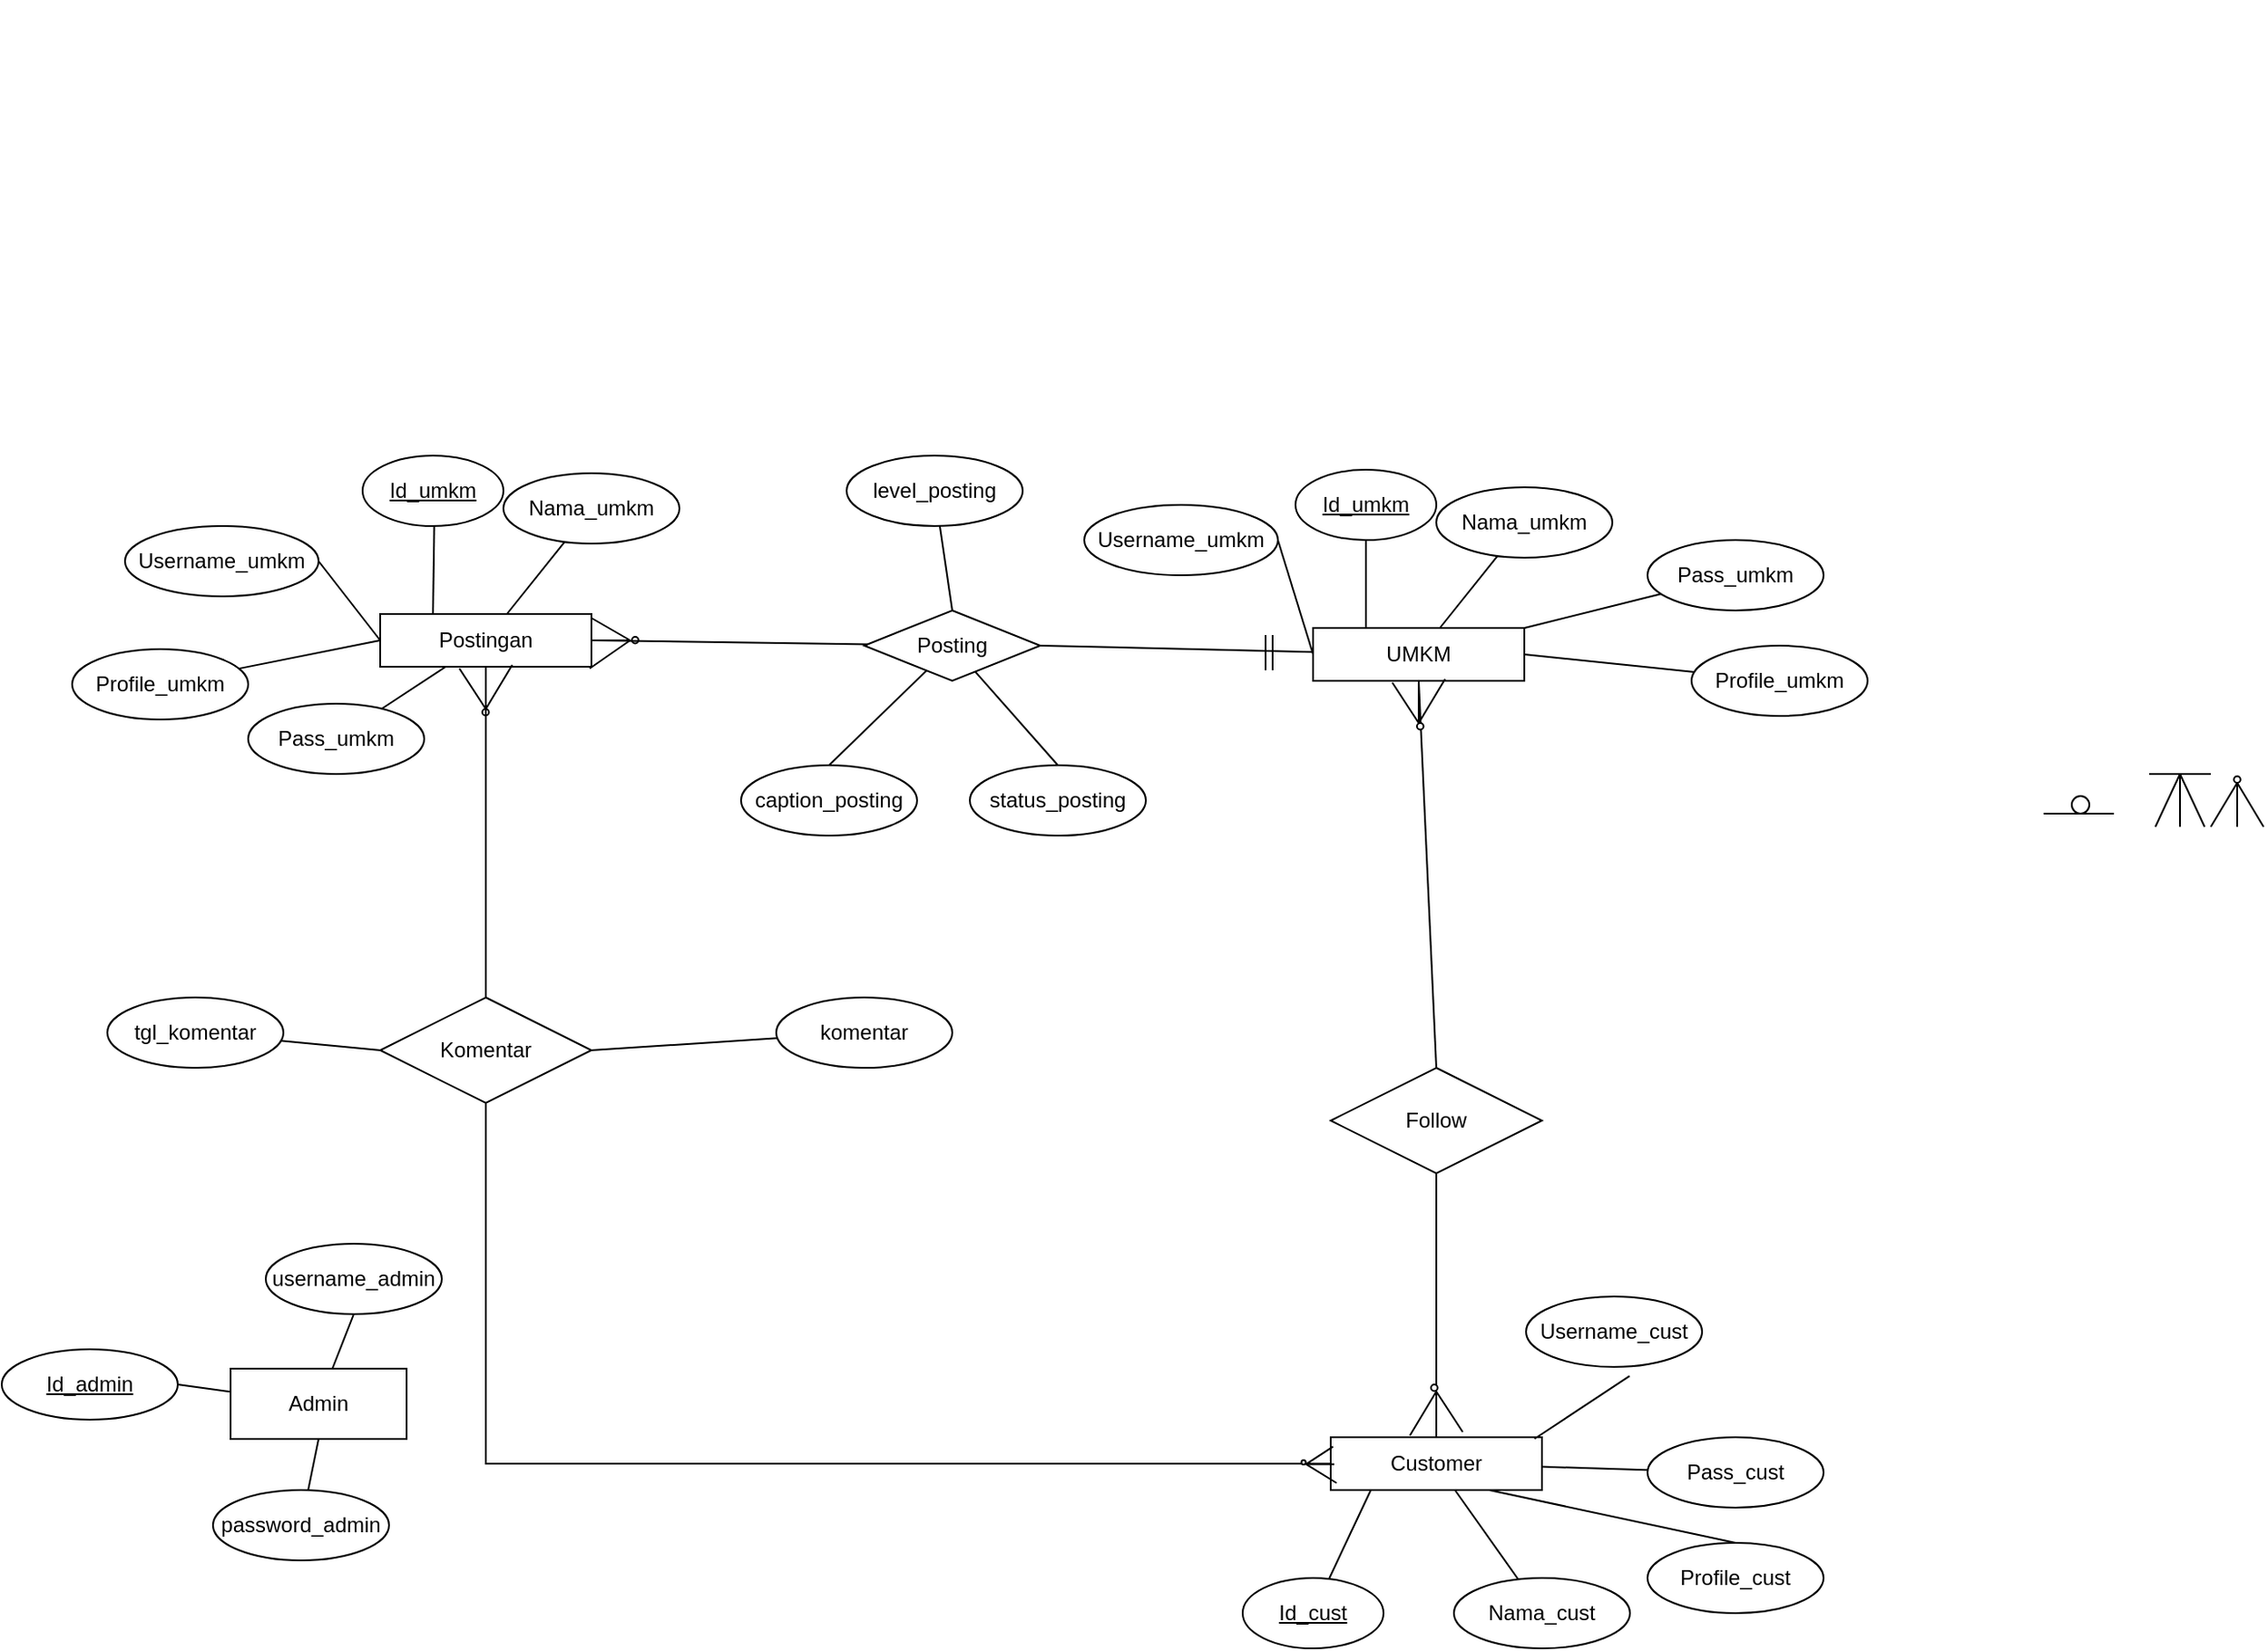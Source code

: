 <mxfile version="13.10.4" type="device"><diagram id="WHXBtk32dAP-_p8fs9ui" name="Page-1"><mxGraphModel dx="2676" dy="1913" grid="1" gridSize="10" guides="1" tooltips="1" connect="1" arrows="1" fold="1" page="1" pageScale="1" pageWidth="850" pageHeight="1100" math="0" shadow="0"><root><mxCell id="0"/><mxCell id="1" parent="0"/><mxCell id="TPaKA5uMWDQWbuIJM4RF-1" value="Customer" style="rounded=0;whiteSpace=wrap;html=1;" vertex="1" parent="1"><mxGeometry x="235" y="650" width="120" height="30" as="geometry"/></mxCell><mxCell id="TPaKA5uMWDQWbuIJM4RF-12" style="edgeStyle=none;rounded=0;orthogonalLoop=1;jettySize=auto;html=1;entryX=0.19;entryY=1;entryDx=0;entryDy=0;entryPerimeter=0;endArrow=none;endFill=0;" edge="1" parent="1" source="TPaKA5uMWDQWbuIJM4RF-2" target="TPaKA5uMWDQWbuIJM4RF-1"><mxGeometry relative="1" as="geometry"/></mxCell><mxCell id="TPaKA5uMWDQWbuIJM4RF-2" value="Id_cust" style="ellipse;whiteSpace=wrap;html=1;align=center;fontStyle=4;" vertex="1" parent="1"><mxGeometry x="185" y="730" width="80" height="40" as="geometry"/></mxCell><mxCell id="TPaKA5uMWDQWbuIJM4RF-13" style="edgeStyle=none;rounded=0;orthogonalLoop=1;jettySize=auto;html=1;endArrow=none;endFill=0;" edge="1" parent="1" source="TPaKA5uMWDQWbuIJM4RF-4" target="TPaKA5uMWDQWbuIJM4RF-1"><mxGeometry relative="1" as="geometry"/></mxCell><mxCell id="TPaKA5uMWDQWbuIJM4RF-4" value="Nama_cust" style="ellipse;whiteSpace=wrap;html=1;align=center;" vertex="1" parent="1"><mxGeometry x="305" y="730" width="100" height="40" as="geometry"/></mxCell><mxCell id="TPaKA5uMWDQWbuIJM4RF-15" style="edgeStyle=none;rounded=0;orthogonalLoop=1;jettySize=auto;html=1;exitX=0.5;exitY=0;exitDx=0;exitDy=0;entryX=0.75;entryY=1;entryDx=0;entryDy=0;endArrow=none;endFill=0;" edge="1" parent="1" source="TPaKA5uMWDQWbuIJM4RF-6" target="TPaKA5uMWDQWbuIJM4RF-1"><mxGeometry relative="1" as="geometry"/></mxCell><mxCell id="TPaKA5uMWDQWbuIJM4RF-6" value="Profile_cust" style="ellipse;whiteSpace=wrap;html=1;align=center;" vertex="1" parent="1"><mxGeometry x="415" y="710" width="100" height="40" as="geometry"/></mxCell><mxCell id="TPaKA5uMWDQWbuIJM4RF-16" style="edgeStyle=none;rounded=0;orthogonalLoop=1;jettySize=auto;html=1;endArrow=none;endFill=0;" edge="1" parent="1" source="TPaKA5uMWDQWbuIJM4RF-7" target="TPaKA5uMWDQWbuIJM4RF-1"><mxGeometry relative="1" as="geometry"/></mxCell><mxCell id="TPaKA5uMWDQWbuIJM4RF-7" value="Pass_cust" style="ellipse;whiteSpace=wrap;html=1;align=center;" vertex="1" parent="1"><mxGeometry x="415" y="650" width="100" height="40" as="geometry"/></mxCell><mxCell id="TPaKA5uMWDQWbuIJM4RF-11" style="rounded=0;orthogonalLoop=1;jettySize=auto;html=1;exitX=0.588;exitY=1.13;exitDx=0;exitDy=0;entryX=0.965;entryY=0.029;entryDx=0;entryDy=0;endArrow=none;endFill=0;exitPerimeter=0;entryPerimeter=0;" edge="1" parent="1" source="TPaKA5uMWDQWbuIJM4RF-8" target="TPaKA5uMWDQWbuIJM4RF-1"><mxGeometry relative="1" as="geometry"/></mxCell><mxCell id="TPaKA5uMWDQWbuIJM4RF-8" value="Username_cust" style="ellipse;whiteSpace=wrap;html=1;align=center;" vertex="1" parent="1"><mxGeometry x="346" y="570" width="100" height="40" as="geometry"/></mxCell><mxCell id="TPaKA5uMWDQWbuIJM4RF-21" value="UMKM" style="rounded=0;whiteSpace=wrap;html=1;" vertex="1" parent="1"><mxGeometry x="225" y="190" width="120" height="30" as="geometry"/></mxCell><mxCell id="TPaKA5uMWDQWbuIJM4RF-22" style="edgeStyle=none;rounded=0;orthogonalLoop=1;jettySize=auto;html=1;entryX=0.25;entryY=0;entryDx=0;entryDy=0;endArrow=none;endFill=0;" edge="1" parent="1" source="TPaKA5uMWDQWbuIJM4RF-23" target="TPaKA5uMWDQWbuIJM4RF-21"><mxGeometry relative="1" as="geometry"/></mxCell><mxCell id="TPaKA5uMWDQWbuIJM4RF-23" value="Id_umkm" style="ellipse;whiteSpace=wrap;html=1;align=center;fontStyle=4;" vertex="1" parent="1"><mxGeometry x="215" y="100" width="80" height="40" as="geometry"/></mxCell><mxCell id="TPaKA5uMWDQWbuIJM4RF-24" style="edgeStyle=none;rounded=0;orthogonalLoop=1;jettySize=auto;html=1;endArrow=none;endFill=0;" edge="1" parent="1" source="TPaKA5uMWDQWbuIJM4RF-25" target="TPaKA5uMWDQWbuIJM4RF-21"><mxGeometry relative="1" as="geometry"/></mxCell><mxCell id="TPaKA5uMWDQWbuIJM4RF-25" value="Nama_umkm" style="ellipse;whiteSpace=wrap;html=1;align=center;" vertex="1" parent="1"><mxGeometry x="295" y="110" width="100" height="40" as="geometry"/></mxCell><mxCell id="TPaKA5uMWDQWbuIJM4RF-26" style="edgeStyle=none;rounded=0;orthogonalLoop=1;jettySize=auto;html=1;entryX=1;entryY=0.5;entryDx=0;entryDy=0;endArrow=none;endFill=0;" edge="1" parent="1" source="TPaKA5uMWDQWbuIJM4RF-27" target="TPaKA5uMWDQWbuIJM4RF-21"><mxGeometry relative="1" as="geometry"/></mxCell><mxCell id="TPaKA5uMWDQWbuIJM4RF-27" value="Profile_umkm" style="ellipse;whiteSpace=wrap;html=1;align=center;" vertex="1" parent="1"><mxGeometry x="440" y="200" width="100" height="40" as="geometry"/></mxCell><mxCell id="TPaKA5uMWDQWbuIJM4RF-28" style="edgeStyle=none;rounded=0;orthogonalLoop=1;jettySize=auto;html=1;endArrow=none;endFill=0;" edge="1" parent="1" source="TPaKA5uMWDQWbuIJM4RF-29" target="TPaKA5uMWDQWbuIJM4RF-21"><mxGeometry relative="1" as="geometry"/></mxCell><mxCell id="TPaKA5uMWDQWbuIJM4RF-29" value="Pass_umkm" style="ellipse;whiteSpace=wrap;html=1;align=center;" vertex="1" parent="1"><mxGeometry x="415" y="140" width="100" height="40" as="geometry"/></mxCell><mxCell id="TPaKA5uMWDQWbuIJM4RF-30" style="rounded=0;orthogonalLoop=1;jettySize=auto;html=1;exitX=1;exitY=0.5;exitDx=0;exitDy=0;entryX=0;entryY=0.5;entryDx=0;entryDy=0;endArrow=none;endFill=0;" edge="1" parent="1" source="TPaKA5uMWDQWbuIJM4RF-31" target="TPaKA5uMWDQWbuIJM4RF-21"><mxGeometry relative="1" as="geometry"/></mxCell><mxCell id="TPaKA5uMWDQWbuIJM4RF-31" value="Username_umkm" style="ellipse;whiteSpace=wrap;html=1;align=center;" vertex="1" parent="1"><mxGeometry x="95" y="120" width="110" height="40" as="geometry"/></mxCell><mxCell id="TPaKA5uMWDQWbuIJM4RF-38" style="edgeStyle=none;rounded=0;orthogonalLoop=1;jettySize=auto;html=1;exitX=0.5;exitY=1;exitDx=0;exitDy=0;endArrow=none;endFill=0;" edge="1" parent="1" target="TPaKA5uMWDQWbuIJM4RF-1"><mxGeometry relative="1" as="geometry"><mxPoint x="265" y="650.0" as="sourcePoint"/></mxGeometry></mxCell><mxCell id="TPaKA5uMWDQWbuIJM4RF-39" style="edgeStyle=none;rounded=0;orthogonalLoop=1;jettySize=auto;html=1;exitX=0.5;exitY=0;exitDx=0;exitDy=0;entryX=0.5;entryY=1;entryDx=0;entryDy=0;endArrow=none;endFill=0;" edge="1" parent="1" source="TPaKA5uMWDQWbuIJM4RF-36" target="TPaKA5uMWDQWbuIJM4RF-21"><mxGeometry relative="1" as="geometry"/></mxCell><mxCell id="TPaKA5uMWDQWbuIJM4RF-36" value="Follow" style="shape=rhombus;perimeter=rhombusPerimeter;whiteSpace=wrap;html=1;align=center;" vertex="1" parent="1"><mxGeometry x="235" y="440" width="120" height="60" as="geometry"/></mxCell><mxCell id="TPaKA5uMWDQWbuIJM4RF-41" style="edgeStyle=none;rounded=0;orthogonalLoop=1;jettySize=auto;html=1;exitX=0.5;exitY=1;exitDx=0;exitDy=0;endArrow=none;endFill=0;entryX=0.5;entryY=0;entryDx=0;entryDy=0;" edge="1" parent="1" source="TPaKA5uMWDQWbuIJM4RF-36" target="TPaKA5uMWDQWbuIJM4RF-1"><mxGeometry relative="1" as="geometry"><mxPoint x="370" y="490" as="sourcePoint"/><mxPoint x="445.472" y="740.0" as="targetPoint"/></mxGeometry></mxCell><mxCell id="TPaKA5uMWDQWbuIJM4RF-48" value="" style="group" vertex="1" connectable="0" parent="1"><mxGeometry x="700" y="273" width="35" height="30" as="geometry"/></mxCell><mxCell id="TPaKA5uMWDQWbuIJM4RF-44" value="" style="endArrow=none;html=1;" edge="1" parent="TPaKA5uMWDQWbuIJM4RF-48"><mxGeometry width="50" height="50" relative="1" as="geometry"><mxPoint x="3.5" y="30" as="sourcePoint"/><mxPoint x="17.5" as="targetPoint"/></mxGeometry></mxCell><mxCell id="TPaKA5uMWDQWbuIJM4RF-45" value="" style="endArrow=none;html=1;" edge="1" parent="TPaKA5uMWDQWbuIJM4RF-48"><mxGeometry width="50" height="50" relative="1" as="geometry"><mxPoint x="17.5" y="30" as="sourcePoint"/><mxPoint x="17.5" as="targetPoint"/></mxGeometry></mxCell><mxCell id="TPaKA5uMWDQWbuIJM4RF-46" value="" style="endArrow=none;html=1;" edge="1" parent="TPaKA5uMWDQWbuIJM4RF-48"><mxGeometry width="50" height="50" relative="1" as="geometry"><mxPoint x="31.5" y="30" as="sourcePoint"/><mxPoint x="17.5" as="targetPoint"/></mxGeometry></mxCell><mxCell id="TPaKA5uMWDQWbuIJM4RF-47" value="" style="endArrow=none;html=1;" edge="1" parent="TPaKA5uMWDQWbuIJM4RF-48"><mxGeometry width="50" height="50" relative="1" as="geometry"><mxPoint as="sourcePoint"/><mxPoint x="35" as="targetPoint"/></mxGeometry></mxCell><mxCell id="TPaKA5uMWDQWbuIJM4RF-52" value="" style="group" vertex="1" connectable="0" parent="1"><mxGeometry x="640" y="285.5" width="40" height="10" as="geometry"/></mxCell><mxCell id="TPaKA5uMWDQWbuIJM4RF-62" value="" style="group" vertex="1" connectable="0" parent="TPaKA5uMWDQWbuIJM4RF-52"><mxGeometry width="40" height="10" as="geometry"/></mxCell><mxCell id="TPaKA5uMWDQWbuIJM4RF-49" value="" style="endArrow=none;html=1;" edge="1" parent="TPaKA5uMWDQWbuIJM4RF-62"><mxGeometry width="50" height="50" relative="1" as="geometry"><mxPoint y="10" as="sourcePoint"/><mxPoint x="40" y="10" as="targetPoint"/></mxGeometry></mxCell><mxCell id="TPaKA5uMWDQWbuIJM4RF-51" value="" style="ellipse;whiteSpace=wrap;html=1;aspect=fixed;" vertex="1" parent="TPaKA5uMWDQWbuIJM4RF-62"><mxGeometry x="16" width="10" height="10" as="geometry"/></mxCell><mxCell id="TPaKA5uMWDQWbuIJM4RF-59" value="" style="group" vertex="1" connectable="0" parent="1"><mxGeometry x="725" y="243" width="40" height="60" as="geometry"/></mxCell><mxCell id="TPaKA5uMWDQWbuIJM4RF-61" value="" style="group" vertex="1" connectable="0" parent="TPaKA5uMWDQWbuIJM4RF-59"><mxGeometry x="10" y="30" width="30" height="30" as="geometry"/></mxCell><mxCell id="TPaKA5uMWDQWbuIJM4RF-58" value="" style="ellipse;whiteSpace=wrap;html=1;aspect=fixed;" vertex="1" parent="TPaKA5uMWDQWbuIJM4RF-61"><mxGeometry x="13.13" y="1.25" width="3.75" height="3.75" as="geometry"/></mxCell><mxCell id="TPaKA5uMWDQWbuIJM4RF-60" value="" style="group" vertex="1" connectable="0" parent="TPaKA5uMWDQWbuIJM4RF-61"><mxGeometry y="5" width="30" height="25.0" as="geometry"/></mxCell><mxCell id="TPaKA5uMWDQWbuIJM4RF-54" value="" style="endArrow=none;html=1;" edge="1" parent="TPaKA5uMWDQWbuIJM4RF-60"><mxGeometry x="-3.75" width="37.5" height="25.0" as="geometry"><mxPoint y="25.0" as="sourcePoint"/><mxPoint x="15" as="targetPoint"/></mxGeometry></mxCell><mxCell id="TPaKA5uMWDQWbuIJM4RF-55" value="" style="endArrow=none;html=1;" edge="1" parent="TPaKA5uMWDQWbuIJM4RF-60"><mxGeometry x="-3.75" width="37.5" height="25.0" as="geometry"><mxPoint x="15" y="25.0" as="sourcePoint"/><mxPoint x="15" as="targetPoint"/></mxGeometry></mxCell><mxCell id="TPaKA5uMWDQWbuIJM4RF-56" value="" style="endArrow=none;html=1;" edge="1" parent="TPaKA5uMWDQWbuIJM4RF-60"><mxGeometry x="-3.75" width="37.5" height="25.0" as="geometry"><mxPoint x="30" y="25.0" as="sourcePoint"/><mxPoint x="15" as="targetPoint"/></mxGeometry></mxCell><mxCell id="TPaKA5uMWDQWbuIJM4RF-68" value="" style="group;rotation=-180;" vertex="1" connectable="0" parent="TPaKA5uMWDQWbuIJM4RF-59"><mxGeometry x="-455" y="-23" width="40" height="37.75" as="geometry"/></mxCell><mxCell id="TPaKA5uMWDQWbuIJM4RF-69" value="" style="ellipse;whiteSpace=wrap;html=1;aspect=fixed;rotation=-180;" vertex="1" parent="TPaKA5uMWDQWbuIJM4RF-68"><mxGeometry x="14" y="24" width="3.75" height="3.75" as="geometry"/></mxCell><mxCell id="TPaKA5uMWDQWbuIJM4RF-70" value="" style="group;rotation=-180;" vertex="1" connectable="0" parent="TPaKA5uMWDQWbuIJM4RF-68"><mxGeometry width="30" height="25.0" as="geometry"/></mxCell><mxCell id="TPaKA5uMWDQWbuIJM4RF-71" value="" style="endArrow=none;html=1;" edge="1" parent="TPaKA5uMWDQWbuIJM4RF-70"><mxGeometry x="-4" width="37.5" height="25.0" as="geometry"><mxPoint x="30" y="-1" as="sourcePoint"/><mxPoint x="15" y="24" as="targetPoint"/></mxGeometry></mxCell><mxCell id="TPaKA5uMWDQWbuIJM4RF-72" value="" style="endArrow=none;html=1;" edge="1" parent="TPaKA5uMWDQWbuIJM4RF-70"><mxGeometry x="-4" width="37.5" height="25.0" as="geometry"><mxPoint x="15" y="1" as="sourcePoint"/><mxPoint x="15" y="24" as="targetPoint"/></mxGeometry></mxCell><mxCell id="TPaKA5uMWDQWbuIJM4RF-73" value="" style="endArrow=none;html=1;" edge="1" parent="TPaKA5uMWDQWbuIJM4RF-70"><mxGeometry x="-4" width="37.5" height="25.0" as="geometry"><mxPoint y="1" as="sourcePoint"/><mxPoint x="15" y="24" as="targetPoint"/></mxGeometry></mxCell><mxCell id="TPaKA5uMWDQWbuIJM4RF-185" value="" style="group;rotation=-180;" vertex="1" connectable="0" parent="TPaKA5uMWDQWbuIJM4RF-68"><mxGeometry x="10.0" y="400" width="30" height="27.75" as="geometry"/></mxCell><mxCell id="TPaKA5uMWDQWbuIJM4RF-180" value="" style="ellipse;whiteSpace=wrap;html=1;aspect=fixed;rotation=-360;" vertex="1" parent="TPaKA5uMWDQWbuIJM4RF-185"><mxGeometry x="12" width="3.75" height="3.75" as="geometry"/></mxCell><mxCell id="TPaKA5uMWDQWbuIJM4RF-181" value="" style="group;rotation=-360;" vertex="1" connectable="0" parent="TPaKA5uMWDQWbuIJM4RF-185"><mxGeometry y="3" width="30" height="25.0" as="geometry"/></mxCell><mxCell id="TPaKA5uMWDQWbuIJM4RF-182" value="" style="endArrow=none;html=1;" edge="1" parent="TPaKA5uMWDQWbuIJM4RF-181"><mxGeometry x="-3" width="37.5" height="25.0" as="geometry"><mxPoint y="26" as="sourcePoint"/><mxPoint x="15" y="1" as="targetPoint"/></mxGeometry></mxCell><mxCell id="TPaKA5uMWDQWbuIJM4RF-183" value="" style="endArrow=none;html=1;" edge="1" parent="TPaKA5uMWDQWbuIJM4RF-181"><mxGeometry x="-3" width="37.5" height="25.0" as="geometry"><mxPoint x="15" y="24" as="sourcePoint"/><mxPoint x="15" y="1" as="targetPoint"/></mxGeometry></mxCell><mxCell id="TPaKA5uMWDQWbuIJM4RF-184" value="" style="endArrow=none;html=1;" edge="1" parent="TPaKA5uMWDQWbuIJM4RF-181"><mxGeometry x="-3" width="37.5" height="25.0" as="geometry"><mxPoint x="30" y="24" as="sourcePoint"/><mxPoint x="15" y="1" as="targetPoint"/></mxGeometry></mxCell><mxCell id="TPaKA5uMWDQWbuIJM4RF-137" value="" style="group;rotation=90;" vertex="1" connectable="0" parent="TPaKA5uMWDQWbuIJM4RF-59"><mxGeometry x="-915" y="-63" width="30" height="30" as="geometry"/></mxCell><mxCell id="TPaKA5uMWDQWbuIJM4RF-138" value="" style="ellipse;whiteSpace=wrap;html=1;aspect=fixed;rotation=90;" vertex="1" parent="TPaKA5uMWDQWbuIJM4RF-137"><mxGeometry x="28" y="15" width="3.75" height="3.75" as="geometry"/></mxCell><mxCell id="TPaKA5uMWDQWbuIJM4RF-139" value="" style="group;rotation=90;" vertex="1" connectable="0" parent="TPaKA5uMWDQWbuIJM4RF-137"><mxGeometry y="5" width="30" height="25.0" as="geometry"/></mxCell><mxCell id="TPaKA5uMWDQWbuIJM4RF-140" value="" style="endArrow=none;html=1;" edge="1" parent="TPaKA5uMWDQWbuIJM4RF-139"><mxGeometry x="-4" width="37.5" height="25.0" as="geometry"><mxPoint x="1" y="-3" as="sourcePoint"/><mxPoint x="27" y="12" as="targetPoint"/></mxGeometry></mxCell><mxCell id="TPaKA5uMWDQWbuIJM4RF-141" value="" style="endArrow=none;html=1;" edge="1" parent="TPaKA5uMWDQWbuIJM4RF-139"><mxGeometry x="-4" width="37.5" height="25.0" as="geometry"><mxPoint x="3" y="12" as="sourcePoint"/><mxPoint x="27" y="12" as="targetPoint"/></mxGeometry></mxCell><mxCell id="TPaKA5uMWDQWbuIJM4RF-142" value="" style="endArrow=none;html=1;" edge="1" parent="TPaKA5uMWDQWbuIJM4RF-139"><mxGeometry x="-4" width="37.5" height="25.0" as="geometry"><mxPoint x="4" y="28" as="sourcePoint"/><mxPoint x="27" y="12" as="targetPoint"/></mxGeometry></mxCell><mxCell id="TPaKA5uMWDQWbuIJM4RF-92" style="edgeStyle=none;rounded=0;orthogonalLoop=1;jettySize=auto;html=1;exitX=1;exitY=0.5;exitDx=0;exitDy=0;endArrow=none;endFill=0;" edge="1" parent="1" source="TPaKA5uMWDQWbuIJM4RF-74" target="TPaKA5uMWDQWbuIJM4RF-90"><mxGeometry relative="1" as="geometry"/></mxCell><mxCell id="TPaKA5uMWDQWbuIJM4RF-74" value="Postingan" style="rounded=0;whiteSpace=wrap;html=1;" vertex="1" parent="1"><mxGeometry x="-305" y="182" width="120" height="30" as="geometry"/></mxCell><mxCell id="TPaKA5uMWDQWbuIJM4RF-75" style="edgeStyle=none;rounded=0;orthogonalLoop=1;jettySize=auto;html=1;entryX=0.25;entryY=0;entryDx=0;entryDy=0;endArrow=none;endFill=0;" edge="1" parent="1" source="TPaKA5uMWDQWbuIJM4RF-76" target="TPaKA5uMWDQWbuIJM4RF-74"><mxGeometry relative="1" as="geometry"/></mxCell><mxCell id="TPaKA5uMWDQWbuIJM4RF-76" value="Id_umkm" style="ellipse;whiteSpace=wrap;html=1;align=center;fontStyle=4;" vertex="1" parent="1"><mxGeometry x="-315" y="92" width="80" height="40" as="geometry"/></mxCell><mxCell id="TPaKA5uMWDQWbuIJM4RF-77" style="edgeStyle=none;rounded=0;orthogonalLoop=1;jettySize=auto;html=1;endArrow=none;endFill=0;" edge="1" parent="1" source="TPaKA5uMWDQWbuIJM4RF-78" target="TPaKA5uMWDQWbuIJM4RF-74"><mxGeometry relative="1" as="geometry"/></mxCell><mxCell id="TPaKA5uMWDQWbuIJM4RF-78" value="Nama_umkm" style="ellipse;whiteSpace=wrap;html=1;align=center;" vertex="1" parent="1"><mxGeometry x="-235" y="102" width="100" height="40" as="geometry"/></mxCell><mxCell id="TPaKA5uMWDQWbuIJM4RF-79" style="edgeStyle=none;rounded=0;orthogonalLoop=1;jettySize=auto;html=1;entryX=0;entryY=0.5;entryDx=0;entryDy=0;endArrow=none;endFill=0;" edge="1" parent="1" source="TPaKA5uMWDQWbuIJM4RF-80" target="TPaKA5uMWDQWbuIJM4RF-74"><mxGeometry relative="1" as="geometry"/></mxCell><mxCell id="TPaKA5uMWDQWbuIJM4RF-80" value="Profile_umkm" style="ellipse;whiteSpace=wrap;html=1;align=center;" vertex="1" parent="1"><mxGeometry x="-480" y="202" width="100" height="40" as="geometry"/></mxCell><mxCell id="TPaKA5uMWDQWbuIJM4RF-81" style="edgeStyle=none;rounded=0;orthogonalLoop=1;jettySize=auto;html=1;endArrow=none;endFill=0;" edge="1" parent="1" source="TPaKA5uMWDQWbuIJM4RF-82" target="TPaKA5uMWDQWbuIJM4RF-74"><mxGeometry relative="1" as="geometry"/></mxCell><mxCell id="TPaKA5uMWDQWbuIJM4RF-82" value="Pass_umkm" style="ellipse;whiteSpace=wrap;html=1;align=center;" vertex="1" parent="1"><mxGeometry x="-380" y="233" width="100" height="40" as="geometry"/></mxCell><mxCell id="TPaKA5uMWDQWbuIJM4RF-83" style="rounded=0;orthogonalLoop=1;jettySize=auto;html=1;exitX=1;exitY=0.5;exitDx=0;exitDy=0;entryX=0;entryY=0.5;entryDx=0;entryDy=0;endArrow=none;endFill=0;" edge="1" parent="1" source="TPaKA5uMWDQWbuIJM4RF-84" target="TPaKA5uMWDQWbuIJM4RF-74"><mxGeometry relative="1" as="geometry"/></mxCell><mxCell id="TPaKA5uMWDQWbuIJM4RF-84" value="Username_umkm" style="ellipse;whiteSpace=wrap;html=1;align=center;" vertex="1" parent="1"><mxGeometry x="-450" y="132" width="110" height="40" as="geometry"/></mxCell><mxCell id="TPaKA5uMWDQWbuIJM4RF-93" style="edgeStyle=none;rounded=0;orthogonalLoop=1;jettySize=auto;html=1;exitX=1;exitY=0.5;exitDx=0;exitDy=0;endArrow=none;endFill=0;" edge="1" parent="1" source="TPaKA5uMWDQWbuIJM4RF-90" target="TPaKA5uMWDQWbuIJM4RF-21"><mxGeometry relative="1" as="geometry"/></mxCell><mxCell id="TPaKA5uMWDQWbuIJM4RF-90" value="Posting" style="shape=rhombus;perimeter=rhombusPerimeter;whiteSpace=wrap;html=1;align=center;" vertex="1" parent="1"><mxGeometry x="-30" y="180" width="100" height="40" as="geometry"/></mxCell><mxCell id="TPaKA5uMWDQWbuIJM4RF-94" value="" style="group" vertex="1" connectable="0" parent="1"><mxGeometry x="185" y="-167" width="40" height="60" as="geometry"/></mxCell><mxCell id="TPaKA5uMWDQWbuIJM4RF-101" value="" style="group;rotation=-180;" vertex="1" connectable="0" parent="TPaKA5uMWDQWbuIJM4RF-94"><mxGeometry x="-445" y="379" width="30" height="30" as="geometry"/></mxCell><mxCell id="TPaKA5uMWDQWbuIJM4RF-102" value="" style="ellipse;whiteSpace=wrap;html=1;aspect=fixed;rotation=-180;" vertex="1" parent="TPaKA5uMWDQWbuIJM4RF-101"><mxGeometry x="13" y="24" width="3.75" height="3.75" as="geometry"/></mxCell><mxCell id="TPaKA5uMWDQWbuIJM4RF-103" value="" style="group;rotation=-180;" vertex="1" connectable="0" parent="TPaKA5uMWDQWbuIJM4RF-101"><mxGeometry width="30" height="25.0" as="geometry"/></mxCell><mxCell id="TPaKA5uMWDQWbuIJM4RF-104" value="" style="endArrow=none;html=1;" edge="1" parent="TPaKA5uMWDQWbuIJM4RF-103"><mxGeometry x="-3" width="37.5" height="25.0" as="geometry"><mxPoint x="30" y="-1" as="sourcePoint"/><mxPoint x="15" y="24" as="targetPoint"/></mxGeometry></mxCell><mxCell id="TPaKA5uMWDQWbuIJM4RF-105" value="" style="endArrow=none;html=1;" edge="1" parent="TPaKA5uMWDQWbuIJM4RF-103"><mxGeometry x="-3" width="37.5" height="25.0" as="geometry"><mxPoint x="15" y="1" as="sourcePoint"/><mxPoint x="15" y="24" as="targetPoint"/></mxGeometry></mxCell><mxCell id="TPaKA5uMWDQWbuIJM4RF-106" value="" style="endArrow=none;html=1;" edge="1" parent="TPaKA5uMWDQWbuIJM4RF-103"><mxGeometry x="-3" width="37.5" height="25.0" as="geometry"><mxPoint y="1" as="sourcePoint"/><mxPoint x="15" y="24" as="targetPoint"/></mxGeometry></mxCell><mxCell id="TPaKA5uMWDQWbuIJM4RF-108" value="" style="shape=link;html=1;endArrow=none;endFill=0;" edge="1" parent="1"><mxGeometry width="100" relative="1" as="geometry"><mxPoint x="200" y="194" as="sourcePoint"/><mxPoint x="200" y="214" as="targetPoint"/><Array as="points"><mxPoint x="200" y="204"/></Array></mxGeometry></mxCell><mxCell id="TPaKA5uMWDQWbuIJM4RF-110" style="edgeStyle=orthogonalEdgeStyle;rounded=0;orthogonalLoop=1;jettySize=auto;html=1;endArrow=none;endFill=0;exitX=0.5;exitY=0;exitDx=0;exitDy=0;" edge="1" parent="1" source="TPaKA5uMWDQWbuIJM4RF-109" target="TPaKA5uMWDQWbuIJM4RF-74"><mxGeometry relative="1" as="geometry"/></mxCell><mxCell id="TPaKA5uMWDQWbuIJM4RF-111" style="edgeStyle=orthogonalEdgeStyle;rounded=0;orthogonalLoop=1;jettySize=auto;html=1;exitX=0.5;exitY=1;exitDx=0;exitDy=0;endArrow=none;endFill=0;entryX=0;entryY=0.5;entryDx=0;entryDy=0;" edge="1" parent="1" source="TPaKA5uMWDQWbuIJM4RF-109" target="TPaKA5uMWDQWbuIJM4RF-1"><mxGeometry relative="1" as="geometry"/></mxCell><mxCell id="TPaKA5uMWDQWbuIJM4RF-109" value="Komentar" style="shape=rhombus;perimeter=rhombusPerimeter;whiteSpace=wrap;html=1;align=center;" vertex="1" parent="1"><mxGeometry x="-305" y="400" width="120" height="60" as="geometry"/></mxCell><mxCell id="TPaKA5uMWDQWbuIJM4RF-114" style="rounded=0;orthogonalLoop=1;jettySize=auto;html=1;entryX=1;entryY=0.5;entryDx=0;entryDy=0;endArrow=none;endFill=0;" edge="1" parent="1" source="TPaKA5uMWDQWbuIJM4RF-113" target="TPaKA5uMWDQWbuIJM4RF-109"><mxGeometry relative="1" as="geometry"/></mxCell><mxCell id="TPaKA5uMWDQWbuIJM4RF-113" value="komentar" style="ellipse;whiteSpace=wrap;html=1;align=center;" vertex="1" parent="1"><mxGeometry x="-80" y="400" width="100" height="40" as="geometry"/></mxCell><mxCell id="TPaKA5uMWDQWbuIJM4RF-116" style="edgeStyle=none;rounded=0;orthogonalLoop=1;jettySize=auto;html=1;entryX=0;entryY=0.5;entryDx=0;entryDy=0;endArrow=none;endFill=0;" edge="1" parent="1" source="TPaKA5uMWDQWbuIJM4RF-115" target="TPaKA5uMWDQWbuIJM4RF-109"><mxGeometry relative="1" as="geometry"/></mxCell><mxCell id="TPaKA5uMWDQWbuIJM4RF-115" value="tgl_komentar" style="ellipse;whiteSpace=wrap;html=1;align=center;" vertex="1" parent="1"><mxGeometry x="-460" y="400" width="100" height="40" as="geometry"/></mxCell><mxCell id="TPaKA5uMWDQWbuIJM4RF-118" value="" style="group;rotation=-90;" vertex="1" connectable="0" parent="1"><mxGeometry x="217" y="661" width="20" height="20" as="geometry"/></mxCell><mxCell id="TPaKA5uMWDQWbuIJM4RF-119" value="" style="ellipse;whiteSpace=wrap;html=1;aspect=fixed;rotation=-90;" vertex="1" parent="TPaKA5uMWDQWbuIJM4RF-118"><mxGeometry x="1.333" y="2" width="2.5" height="2.5" as="geometry"/></mxCell><mxCell id="TPaKA5uMWDQWbuIJM4RF-120" value="" style="group;rotation=-90;" vertex="1" connectable="0" parent="TPaKA5uMWDQWbuIJM4RF-118"><mxGeometry x="2" y="-3.667" width="20" height="16.667" as="geometry"/></mxCell><mxCell id="TPaKA5uMWDQWbuIJM4RF-121" value="" style="endArrow=none;html=1;" edge="1" parent="TPaKA5uMWDQWbuIJM4RF-120"><mxGeometry x="-2.667" y="0.667" width="25" height="16.667" as="geometry"><mxPoint x="19.333" y="18.667" as="sourcePoint"/><mxPoint x="2" y="8" as="targetPoint"/></mxGeometry></mxCell><mxCell id="TPaKA5uMWDQWbuIJM4RF-122" value="" style="endArrow=none;html=1;" edge="1" parent="TPaKA5uMWDQWbuIJM4RF-120"><mxGeometry x="-2.667" y="0.667" width="25" height="16.667" as="geometry"><mxPoint x="18" y="8" as="sourcePoint"/><mxPoint x="2" y="8" as="targetPoint"/></mxGeometry></mxCell><mxCell id="TPaKA5uMWDQWbuIJM4RF-123" value="" style="endArrow=none;html=1;" edge="1" parent="TPaKA5uMWDQWbuIJM4RF-120"><mxGeometry x="-2.667" y="0.667" width="25" height="16.667" as="geometry"><mxPoint x="17.333" y="-2" as="sourcePoint"/><mxPoint x="2" y="8" as="targetPoint"/></mxGeometry></mxCell><mxCell id="TPaKA5uMWDQWbuIJM4RF-128" style="edgeStyle=none;rounded=0;orthogonalLoop=1;jettySize=auto;html=1;exitX=0.5;exitY=0;exitDx=0;exitDy=0;endArrow=none;endFill=0;" edge="1" parent="1" source="TPaKA5uMWDQWbuIJM4RF-124" target="TPaKA5uMWDQWbuIJM4RF-90"><mxGeometry relative="1" as="geometry"/></mxCell><mxCell id="TPaKA5uMWDQWbuIJM4RF-124" value="status_posting" style="ellipse;whiteSpace=wrap;html=1;align=center;" vertex="1" parent="1"><mxGeometry x="30" y="268" width="100" height="40" as="geometry"/></mxCell><mxCell id="TPaKA5uMWDQWbuIJM4RF-127" style="edgeStyle=none;rounded=0;orthogonalLoop=1;jettySize=auto;html=1;exitX=0.5;exitY=0;exitDx=0;exitDy=0;endArrow=none;endFill=0;" edge="1" parent="1" source="TPaKA5uMWDQWbuIJM4RF-125" target="TPaKA5uMWDQWbuIJM4RF-90"><mxGeometry relative="1" as="geometry"/></mxCell><mxCell id="TPaKA5uMWDQWbuIJM4RF-125" value="caption_posting" style="ellipse;whiteSpace=wrap;html=1;align=center;" vertex="1" parent="1"><mxGeometry x="-100" y="268" width="100" height="40" as="geometry"/></mxCell><mxCell id="TPaKA5uMWDQWbuIJM4RF-130" style="edgeStyle=none;rounded=0;orthogonalLoop=1;jettySize=auto;html=1;entryX=0.5;entryY=0;entryDx=0;entryDy=0;endArrow=none;endFill=0;" edge="1" parent="1" source="TPaKA5uMWDQWbuIJM4RF-129" target="TPaKA5uMWDQWbuIJM4RF-90"><mxGeometry relative="1" as="geometry"/></mxCell><mxCell id="TPaKA5uMWDQWbuIJM4RF-129" value="level_posting" style="ellipse;whiteSpace=wrap;html=1;align=center;" vertex="1" parent="1"><mxGeometry x="-40" y="92" width="100" height="40" as="geometry"/></mxCell><mxCell id="TPaKA5uMWDQWbuIJM4RF-144" value="Admin" style="whiteSpace=wrap;html=1;align=center;" vertex="1" parent="1"><mxGeometry x="-390" y="611" width="100" height="40" as="geometry"/></mxCell><mxCell id="TPaKA5uMWDQWbuIJM4RF-149" style="edgeStyle=none;rounded=0;orthogonalLoop=1;jettySize=auto;html=1;exitX=1;exitY=0.5;exitDx=0;exitDy=0;endArrow=none;endFill=0;" edge="1" parent="1" source="TPaKA5uMWDQWbuIJM4RF-148" target="TPaKA5uMWDQWbuIJM4RF-144"><mxGeometry relative="1" as="geometry"/></mxCell><mxCell id="TPaKA5uMWDQWbuIJM4RF-148" value="Id_admin" style="ellipse;whiteSpace=wrap;html=1;align=center;fontStyle=4;" vertex="1" parent="1"><mxGeometry x="-520" y="600" width="100" height="40" as="geometry"/></mxCell><mxCell id="TPaKA5uMWDQWbuIJM4RF-156" style="edgeStyle=none;rounded=0;orthogonalLoop=1;jettySize=auto;html=1;exitX=0.5;exitY=1;exitDx=0;exitDy=0;endArrow=none;endFill=0;" edge="1" parent="1" source="TPaKA5uMWDQWbuIJM4RF-151" target="TPaKA5uMWDQWbuIJM4RF-144"><mxGeometry relative="1" as="geometry"/></mxCell><mxCell id="TPaKA5uMWDQWbuIJM4RF-151" value="username_admin" style="ellipse;whiteSpace=wrap;html=1;align=center;" vertex="1" parent="1"><mxGeometry x="-370" y="540" width="100" height="40" as="geometry"/></mxCell><mxCell id="TPaKA5uMWDQWbuIJM4RF-158" style="edgeStyle=none;rounded=0;orthogonalLoop=1;jettySize=auto;html=1;entryX=0.5;entryY=1;entryDx=0;entryDy=0;endArrow=none;endFill=0;" edge="1" parent="1" source="TPaKA5uMWDQWbuIJM4RF-157" target="TPaKA5uMWDQWbuIJM4RF-144"><mxGeometry relative="1" as="geometry"/></mxCell><mxCell id="TPaKA5uMWDQWbuIJM4RF-157" value="password_admin" style="ellipse;whiteSpace=wrap;html=1;align=center;" vertex="1" parent="1"><mxGeometry x="-400" y="680" width="100" height="40" as="geometry"/></mxCell></root></mxGraphModel></diagram></mxfile>